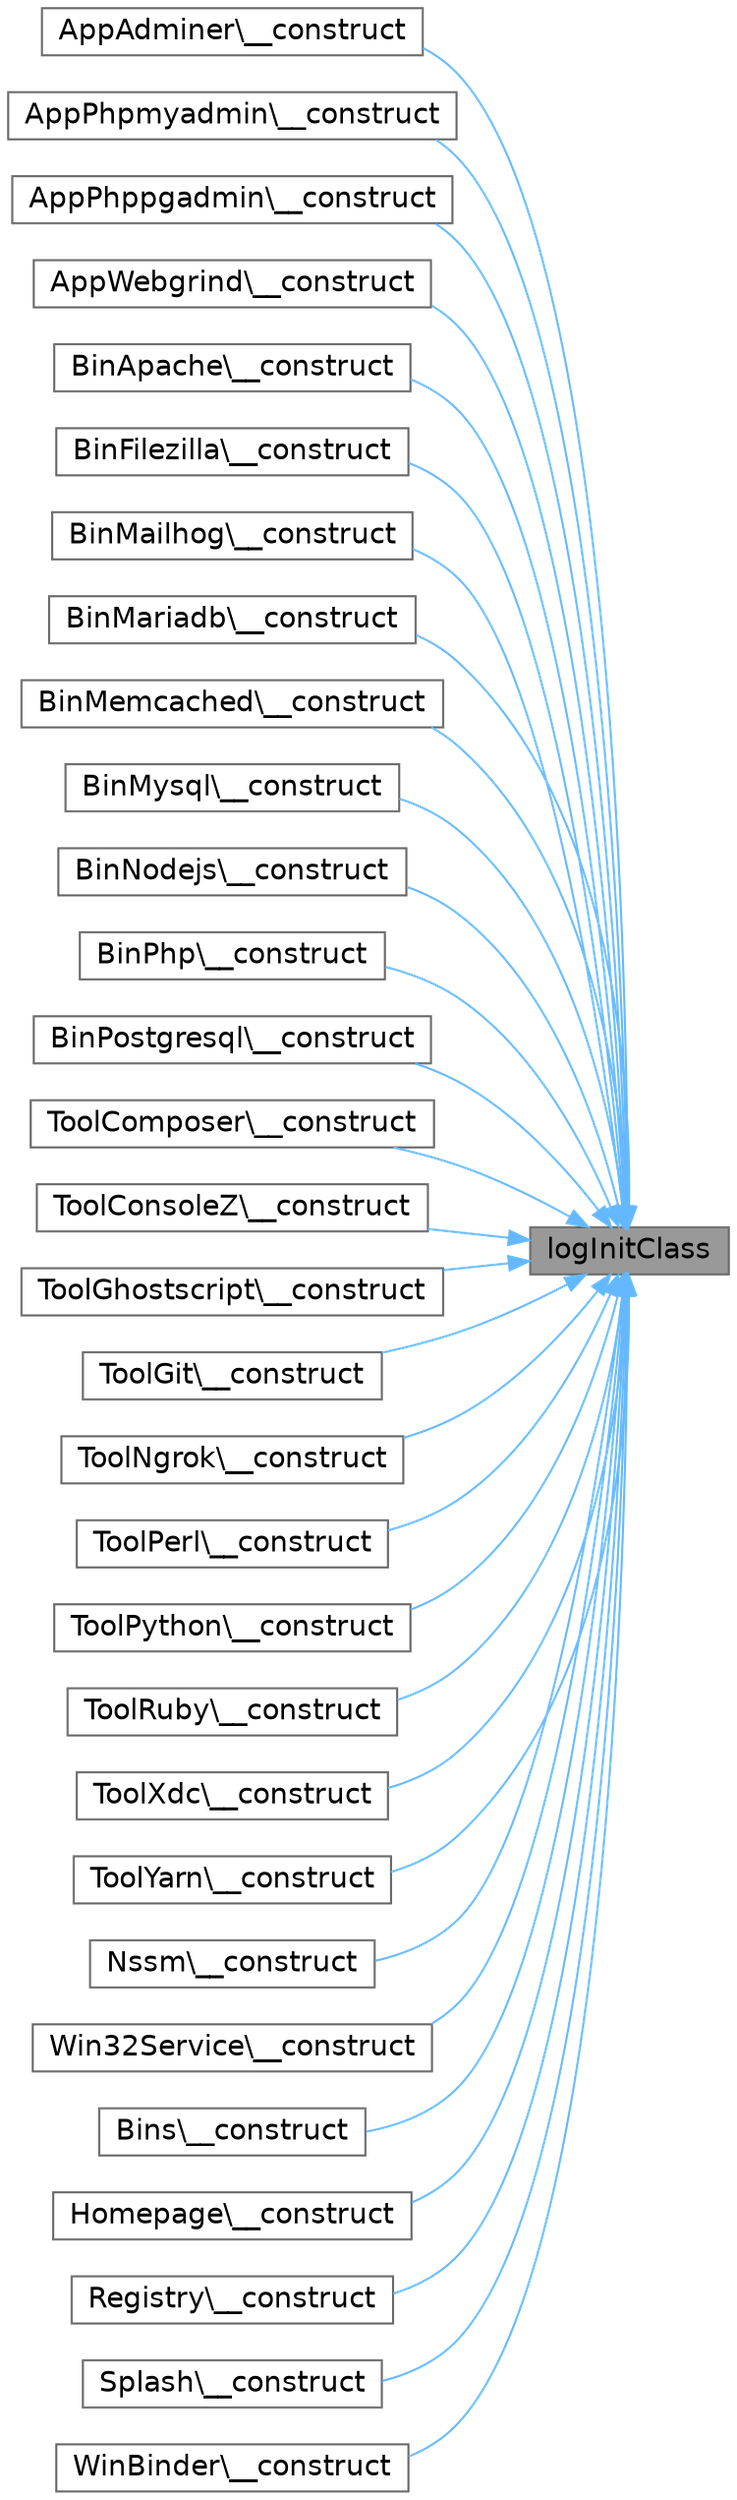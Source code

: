digraph "logInitClass"
{
 // LATEX_PDF_SIZE
  bgcolor="transparent";
  edge [fontname=Helvetica,fontsize=14,labelfontname=Helvetica,labelfontsize=14];
  node [fontname=Helvetica,fontsize=14,shape=box,height=0.2,width=0.4];
  rankdir="RL";
  Node1 [id="Node000001",label="logInitClass",height=0.2,width=0.4,color="gray40", fillcolor="grey60", style="filled", fontcolor="black",tooltip=" "];
  Node1 -> Node2 [id="edge1_Node000001_Node000002",dir="back",color="steelblue1",style="solid",tooltip=" "];
  Node2 [id="Node000002",label="AppAdminer\\__construct",height=0.2,width=0.4,color="grey40", fillcolor="white", style="filled",URL="$df/d54/classAppAdminer.html#ad2d1f4e407b6f242de3af2a95dc1078e",tooltip=" "];
  Node1 -> Node3 [id="edge2_Node000001_Node000003",dir="back",color="steelblue1",style="solid",tooltip=" "];
  Node3 [id="Node000003",label="AppPhpmyadmin\\__construct",height=0.2,width=0.4,color="grey40", fillcolor="white", style="filled",URL="$dd/dec/classAppPhpmyadmin.html#ad2d1f4e407b6f242de3af2a95dc1078e",tooltip=" "];
  Node1 -> Node4 [id="edge3_Node000001_Node000004",dir="back",color="steelblue1",style="solid",tooltip=" "];
  Node4 [id="Node000004",label="AppPhppgadmin\\__construct",height=0.2,width=0.4,color="grey40", fillcolor="white", style="filled",URL="$dc/d53/classAppPhppgadmin.html#ad2d1f4e407b6f242de3af2a95dc1078e",tooltip=" "];
  Node1 -> Node5 [id="edge4_Node000001_Node000005",dir="back",color="steelblue1",style="solid",tooltip=" "];
  Node5 [id="Node000005",label="AppWebgrind\\__construct",height=0.2,width=0.4,color="grey40", fillcolor="white", style="filled",URL="$dc/df4/classAppWebgrind.html#ad2d1f4e407b6f242de3af2a95dc1078e",tooltip=" "];
  Node1 -> Node6 [id="edge5_Node000001_Node000006",dir="back",color="steelblue1",style="solid",tooltip=" "];
  Node6 [id="Node000006",label="BinApache\\__construct",height=0.2,width=0.4,color="grey40", fillcolor="white", style="filled",URL="$d9/d6c/classBinApache.html#ad2d1f4e407b6f242de3af2a95dc1078e",tooltip=" "];
  Node1 -> Node7 [id="edge6_Node000001_Node000007",dir="back",color="steelblue1",style="solid",tooltip=" "];
  Node7 [id="Node000007",label="BinFilezilla\\__construct",height=0.2,width=0.4,color="grey40", fillcolor="white", style="filled",URL="$da/d23/classBinFilezilla.html#ad2d1f4e407b6f242de3af2a95dc1078e",tooltip=" "];
  Node1 -> Node8 [id="edge7_Node000001_Node000008",dir="back",color="steelblue1",style="solid",tooltip=" "];
  Node8 [id="Node000008",label="BinMailhog\\__construct",height=0.2,width=0.4,color="grey40", fillcolor="white", style="filled",URL="$db/df2/classBinMailhog.html#ad2d1f4e407b6f242de3af2a95dc1078e",tooltip=" "];
  Node1 -> Node9 [id="edge8_Node000001_Node000009",dir="back",color="steelblue1",style="solid",tooltip=" "];
  Node9 [id="Node000009",label="BinMariadb\\__construct",height=0.2,width=0.4,color="grey40", fillcolor="white", style="filled",URL="$d4/d8f/classBinMariadb.html#ad2d1f4e407b6f242de3af2a95dc1078e",tooltip=" "];
  Node1 -> Node10 [id="edge9_Node000001_Node000010",dir="back",color="steelblue1",style="solid",tooltip=" "];
  Node10 [id="Node000010",label="BinMemcached\\__construct",height=0.2,width=0.4,color="grey40", fillcolor="white", style="filled",URL="$da/d10/classBinMemcached.html#ad2d1f4e407b6f242de3af2a95dc1078e",tooltip=" "];
  Node1 -> Node11 [id="edge10_Node000001_Node000011",dir="back",color="steelblue1",style="solid",tooltip=" "];
  Node11 [id="Node000011",label="BinMysql\\__construct",height=0.2,width=0.4,color="grey40", fillcolor="white", style="filled",URL="$d6/d88/classBinMysql.html#ad2d1f4e407b6f242de3af2a95dc1078e",tooltip=" "];
  Node1 -> Node12 [id="edge11_Node000001_Node000012",dir="back",color="steelblue1",style="solid",tooltip=" "];
  Node12 [id="Node000012",label="BinNodejs\\__construct",height=0.2,width=0.4,color="grey40", fillcolor="white", style="filled",URL="$d8/d9c/classBinNodejs.html#ad2d1f4e407b6f242de3af2a95dc1078e",tooltip=" "];
  Node1 -> Node13 [id="edge12_Node000001_Node000013",dir="back",color="steelblue1",style="solid",tooltip=" "];
  Node13 [id="Node000013",label="BinPhp\\__construct",height=0.2,width=0.4,color="grey40", fillcolor="white", style="filled",URL="$dc/db3/classBinPhp.html#ad2d1f4e407b6f242de3af2a95dc1078e",tooltip=" "];
  Node1 -> Node14 [id="edge13_Node000001_Node000014",dir="back",color="steelblue1",style="solid",tooltip=" "];
  Node14 [id="Node000014",label="BinPostgresql\\__construct",height=0.2,width=0.4,color="grey40", fillcolor="white", style="filled",URL="$dc/db9/classBinPostgresql.html#ad2d1f4e407b6f242de3af2a95dc1078e",tooltip=" "];
  Node1 -> Node15 [id="edge14_Node000001_Node000015",dir="back",color="steelblue1",style="solid",tooltip=" "];
  Node15 [id="Node000015",label="ToolComposer\\__construct",height=0.2,width=0.4,color="grey40", fillcolor="white", style="filled",URL="$d7/d6f/classToolComposer.html#ad2d1f4e407b6f242de3af2a95dc1078e",tooltip=" "];
  Node1 -> Node16 [id="edge15_Node000001_Node000016",dir="back",color="steelblue1",style="solid",tooltip=" "];
  Node16 [id="Node000016",label="ToolConsoleZ\\__construct",height=0.2,width=0.4,color="grey40", fillcolor="white", style="filled",URL="$d6/d0c/classToolConsoleZ.html#ad2d1f4e407b6f242de3af2a95dc1078e",tooltip=" "];
  Node1 -> Node17 [id="edge16_Node000001_Node000017",dir="back",color="steelblue1",style="solid",tooltip=" "];
  Node17 [id="Node000017",label="ToolGhostscript\\__construct",height=0.2,width=0.4,color="grey40", fillcolor="white", style="filled",URL="$d3/df9/classToolGhostscript.html#ad2d1f4e407b6f242de3af2a95dc1078e",tooltip=" "];
  Node1 -> Node18 [id="edge17_Node000001_Node000018",dir="back",color="steelblue1",style="solid",tooltip=" "];
  Node18 [id="Node000018",label="ToolGit\\__construct",height=0.2,width=0.4,color="grey40", fillcolor="white", style="filled",URL="$d3/dc0/classToolGit.html#ad2d1f4e407b6f242de3af2a95dc1078e",tooltip=" "];
  Node1 -> Node19 [id="edge18_Node000001_Node000019",dir="back",color="steelblue1",style="solid",tooltip=" "];
  Node19 [id="Node000019",label="ToolNgrok\\__construct",height=0.2,width=0.4,color="grey40", fillcolor="white", style="filled",URL="$dc/d8f/classToolNgrok.html#ad2d1f4e407b6f242de3af2a95dc1078e",tooltip=" "];
  Node1 -> Node20 [id="edge19_Node000001_Node000020",dir="back",color="steelblue1",style="solid",tooltip=" "];
  Node20 [id="Node000020",label="ToolPerl\\__construct",height=0.2,width=0.4,color="grey40", fillcolor="white", style="filled",URL="$d0/dd5/classToolPerl.html#ad2d1f4e407b6f242de3af2a95dc1078e",tooltip=" "];
  Node1 -> Node21 [id="edge20_Node000001_Node000021",dir="back",color="steelblue1",style="solid",tooltip=" "];
  Node21 [id="Node000021",label="ToolPython\\__construct",height=0.2,width=0.4,color="grey40", fillcolor="white", style="filled",URL="$d4/d34/classToolPython.html#ad2d1f4e407b6f242de3af2a95dc1078e",tooltip=" "];
  Node1 -> Node22 [id="edge21_Node000001_Node000022",dir="back",color="steelblue1",style="solid",tooltip=" "];
  Node22 [id="Node000022",label="ToolRuby\\__construct",height=0.2,width=0.4,color="grey40", fillcolor="white", style="filled",URL="$de/d39/classToolRuby.html#ad2d1f4e407b6f242de3af2a95dc1078e",tooltip=" "];
  Node1 -> Node23 [id="edge22_Node000001_Node000023",dir="back",color="steelblue1",style="solid",tooltip=" "];
  Node23 [id="Node000023",label="ToolXdc\\__construct",height=0.2,width=0.4,color="grey40", fillcolor="white", style="filled",URL="$df/d1b/classToolXdc.html#ad2d1f4e407b6f242de3af2a95dc1078e",tooltip=" "];
  Node1 -> Node24 [id="edge23_Node000001_Node000024",dir="back",color="steelblue1",style="solid",tooltip=" "];
  Node24 [id="Node000024",label="ToolYarn\\__construct",height=0.2,width=0.4,color="grey40", fillcolor="white", style="filled",URL="$d7/d8e/classToolYarn.html#ad2d1f4e407b6f242de3af2a95dc1078e",tooltip=" "];
  Node1 -> Node25 [id="edge24_Node000001_Node000025",dir="back",color="steelblue1",style="solid",tooltip=" "];
  Node25 [id="Node000025",label="Nssm\\__construct",height=0.2,width=0.4,color="grey40", fillcolor="white", style="filled",URL="$d3/d93/classNssm.html#a4717bbfc70a40a57ee741ed70766c309",tooltip=" "];
  Node1 -> Node26 [id="edge25_Node000001_Node000026",dir="back",color="steelblue1",style="solid",tooltip=" "];
  Node26 [id="Node000026",label="Win32Service\\__construct",height=0.2,width=0.4,color="grey40", fillcolor="white", style="filled",URL="$df/d28/classWin32Service.html#a4717bbfc70a40a57ee741ed70766c309",tooltip=" "];
  Node1 -> Node27 [id="edge26_Node000001_Node000027",dir="back",color="steelblue1",style="solid",tooltip=" "];
  Node27 [id="Node000027",label="Bins\\__construct",height=0.2,width=0.4,color="grey40", fillcolor="white", style="filled",URL="$de/d54/classBins.html#a095c5d389db211932136b53f25f39685",tooltip=" "];
  Node1 -> Node28 [id="edge27_Node000001_Node000028",dir="back",color="steelblue1",style="solid",tooltip=" "];
  Node28 [id="Node000028",label="Homepage\\__construct",height=0.2,width=0.4,color="grey40", fillcolor="white", style="filled",URL="$d4/ddb/classHomepage.html#a095c5d389db211932136b53f25f39685",tooltip=" "];
  Node1 -> Node29 [id="edge28_Node000001_Node000029",dir="back",color="steelblue1",style="solid",tooltip=" "];
  Node29 [id="Node000029",label="Registry\\__construct",height=0.2,width=0.4,color="grey40", fillcolor="white", style="filled",URL="$db/d0d/classRegistry.html#a095c5d389db211932136b53f25f39685",tooltip=" "];
  Node1 -> Node30 [id="edge29_Node000001_Node000030",dir="back",color="steelblue1",style="solid",tooltip=" "];
  Node30 [id="Node000030",label="Splash\\__construct",height=0.2,width=0.4,color="grey40", fillcolor="white", style="filled",URL="$d1/d56/classSplash.html#a095c5d389db211932136b53f25f39685",tooltip=" "];
  Node1 -> Node31 [id="edge30_Node000001_Node000031",dir="back",color="steelblue1",style="solid",tooltip=" "];
  Node31 [id="Node000031",label="WinBinder\\__construct",height=0.2,width=0.4,color="grey40", fillcolor="white", style="filled",URL="$db/da5/classWinBinder.html#a095c5d389db211932136b53f25f39685",tooltip=" "];
}
